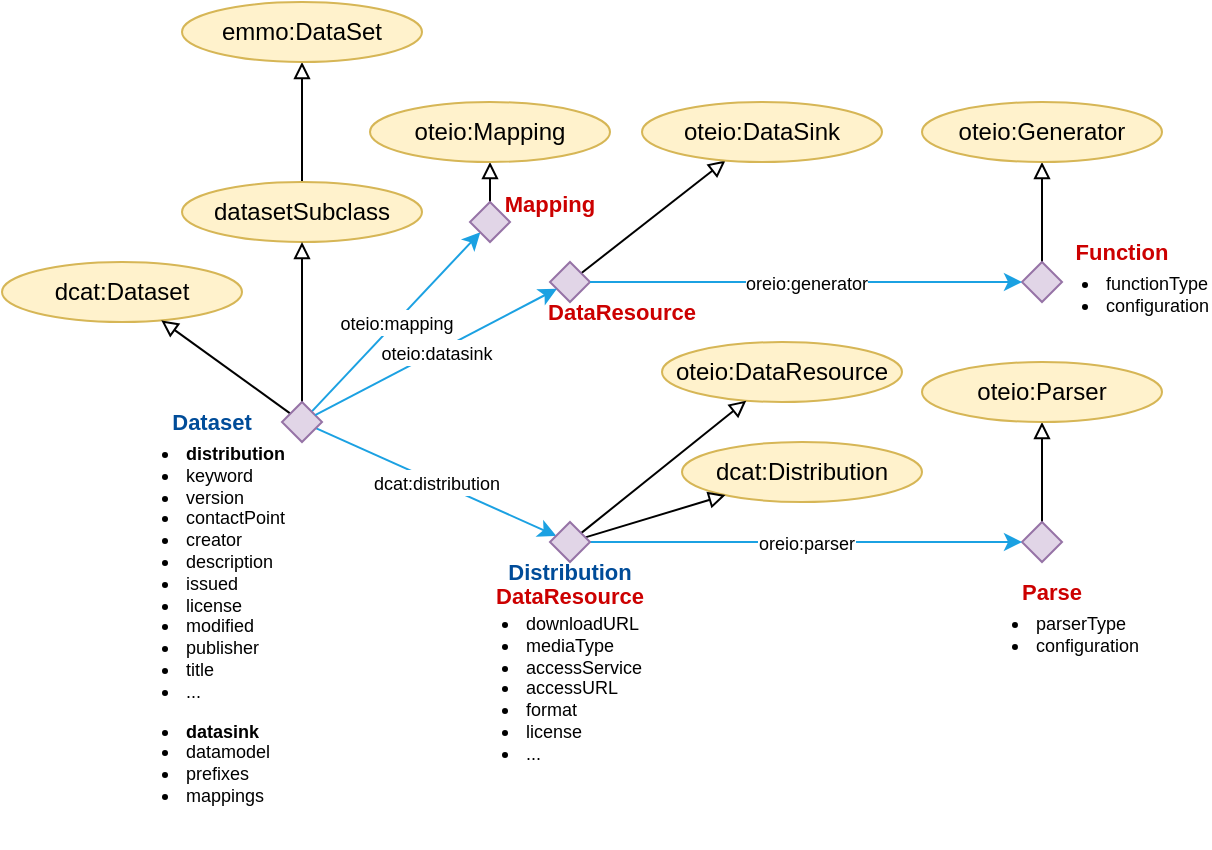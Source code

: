 <mxfile version="20.7.4" type="device" pages="2"><diagram name="Dataset" id="gJNf0sdjPpwPq_run0Vv"><mxGraphModel dx="817" dy="573" grid="1" gridSize="10" guides="1" tooltips="1" connect="1" arrows="1" fold="1" page="1" pageScale="1" pageWidth="827" pageHeight="1169" math="0" shadow="0"><root><mxCell id="0"/><mxCell id="1" parent="0"/><mxCell id="QnYL94ysYP-kv34pIGRl-34" value="&lt;ul&gt;&lt;li&gt;&lt;font style=&quot;font-size: 9px;&quot;&gt;downloadURL&lt;/font&gt;&lt;/li&gt;&lt;li&gt;&lt;font style=&quot;font-size: 9px;&quot;&gt;mediaType&lt;/font&gt;&lt;/li&gt;&lt;li&gt;&lt;font style=&quot;font-size: 9px;&quot;&gt;accessService&lt;/font&gt;&lt;/li&gt;&lt;li&gt;&lt;font style=&quot;font-size: 9px;&quot;&gt;accessURL&lt;/font&gt;&lt;/li&gt;&lt;li&gt;&lt;span style=&quot;background-color: initial;&quot;&gt;format&lt;/span&gt;&lt;br&gt;&lt;/li&gt;&lt;li&gt;&lt;span style=&quot;background-color: initial;&quot;&gt;license&lt;/span&gt;&lt;br&gt;&lt;/li&gt;&lt;li&gt;&lt;font style=&quot;font-size: 9px;&quot;&gt;...&lt;/font&gt;&lt;/li&gt;&lt;/ul&gt;" style="text;html=1;align=left;verticalAlign=top;whiteSpace=wrap;rounded=0;fontFamily=Helvetica;fontSize=9;fontColor=default;labelBackgroundColor=none;" parent="1" vertex="1"><mxGeometry x="340" y="430" width="100" height="100" as="geometry"/></mxCell><mxCell id="QnYL94ysYP-kv34pIGRl-36" value="&lt;ul&gt;&lt;li&gt;&lt;font style=&quot;font-size: 9px;&quot;&gt;parserType&lt;/font&gt;&lt;/li&gt;&lt;li&gt;configuration&lt;/li&gt;&lt;/ul&gt;" style="text;html=1;align=left;verticalAlign=top;whiteSpace=wrap;rounded=0;fontFamily=Helvetica;fontSize=9;fontColor=default;labelBackgroundColor=none;" parent="1" vertex="1"><mxGeometry x="595" y="430" width="105" height="40" as="geometry"/></mxCell><mxCell id="QnYL94ysYP-kv34pIGRl-41" value="&lt;ul&gt;&lt;li&gt;&lt;span style=&quot;background-color: initial;&quot;&gt;&lt;b&gt;distribution&lt;/b&gt;&lt;/span&gt;&lt;/li&gt;&lt;li&gt;&lt;span style=&quot;background-color: initial;&quot;&gt;keyword&lt;/span&gt;&lt;br&gt;&lt;/li&gt;&lt;li&gt;&lt;font style=&quot;font-size: 9px;&quot;&gt;version&lt;/font&gt;&lt;/li&gt;&lt;li&gt;&lt;font style=&quot;font-size: 9px;&quot;&gt;contactPoint&lt;/font&gt;&lt;/li&gt;&lt;li&gt;&lt;span style=&quot;background-color: initial;&quot;&gt;creator&lt;/span&gt;&lt;br&gt;&lt;/li&gt;&lt;li&gt;&lt;font style=&quot;font-size: 9px;&quot;&gt;description&lt;/font&gt;&lt;/li&gt;&lt;li&gt;&lt;span style=&quot;background-color: initial;&quot;&gt;issued&lt;/span&gt;&lt;/li&gt;&lt;li&gt;&lt;span style=&quot;background-color: initial;&quot;&gt;license&lt;/span&gt;&lt;br&gt;&lt;/li&gt;&lt;li&gt;modified&lt;/li&gt;&lt;li&gt;publisher&lt;/li&gt;&lt;li&gt;title&lt;/li&gt;&lt;li&gt;&lt;font style=&quot;font-size: 9px;&quot;&gt;...&lt;/font&gt;&lt;/li&gt;&lt;/ul&gt;&lt;div&gt;&lt;ul&gt;&lt;li style=&quot;border-color: var(--border-color);&quot;&gt;&lt;b style=&quot;border-color: var(--border-color);&quot;&gt;datasink&lt;/b&gt;&lt;/li&gt;&lt;li&gt;&lt;span style=&quot;background-color: initial;&quot;&gt;datamodel&lt;/span&gt;&lt;br&gt;&lt;/li&gt;&lt;li&gt;prefixes&lt;/li&gt;&lt;li style=&quot;border-color: var(--border-color);&quot;&gt;mappings&lt;/li&gt;&lt;/ul&gt;&lt;/div&gt;&lt;div&gt;&lt;br&gt;&lt;/div&gt;" style="text;html=1;align=left;verticalAlign=top;whiteSpace=wrap;rounded=0;fontFamily=Helvetica;fontSize=9;fontColor=default;labelBackgroundColor=none;" parent="1" vertex="1"><mxGeometry x="170" y="345" width="100" height="200" as="geometry"/></mxCell><mxCell id="QnYL94ysYP-kv34pIGRl-40" style="edgeStyle=none;shape=connector;rounded=0;orthogonalLoop=1;jettySize=auto;html=1;strokeColor=default;align=center;verticalAlign=middle;fontFamily=Helvetica;fontSize=11;fontColor=default;labelBackgroundColor=default;endArrow=block;endFill=0;" parent="1" source="QnYL94ysYP-kv34pIGRl-1" target="QnYL94ysYP-kv34pIGRl-39" edge="1"><mxGeometry relative="1" as="geometry"/></mxCell><mxCell id="QnYL94ysYP-kv34pIGRl-1" value="datasetSubclass" style="ellipse;whiteSpace=wrap;html=1;fillColor=#fff2cc;strokeColor=#d6b656;" parent="1" vertex="1"><mxGeometry x="210" y="230" width="120" height="30" as="geometry"/></mxCell><mxCell id="QnYL94ysYP-kv34pIGRl-2" value="dcat:Dataset" style="ellipse;whiteSpace=wrap;html=1;fillColor=#fff2cc;strokeColor=#d6b656;" parent="1" vertex="1"><mxGeometry x="120" y="270" width="120" height="30" as="geometry"/></mxCell><mxCell id="QnYL94ysYP-kv34pIGRl-3" value="dcat:Distribution" style="ellipse;whiteSpace=wrap;html=1;fillColor=#fff2cc;strokeColor=#d6b656;" parent="1" vertex="1"><mxGeometry x="460" y="360" width="120" height="30" as="geometry"/></mxCell><mxCell id="QnYL94ysYP-kv34pIGRl-4" value="oteio:DataResource" style="ellipse;whiteSpace=wrap;html=1;fillColor=#fff2cc;strokeColor=#d6b656;" parent="1" vertex="1"><mxGeometry x="450" y="310" width="120" height="30" as="geometry"/></mxCell><mxCell id="QnYL94ysYP-kv34pIGRl-6" style="rounded=0;orthogonalLoop=1;jettySize=auto;html=1;endArrow=block;endFill=0;" parent="1" source="QnYL94ysYP-kv34pIGRl-5" target="QnYL94ysYP-kv34pIGRl-2" edge="1"><mxGeometry relative="1" as="geometry"/></mxCell><mxCell id="QnYL94ysYP-kv34pIGRl-7" style="edgeStyle=none;shape=connector;rounded=0;orthogonalLoop=1;jettySize=auto;html=1;strokeColor=default;align=center;verticalAlign=middle;fontFamily=Helvetica;fontSize=11;fontColor=default;labelBackgroundColor=default;endArrow=block;endFill=0;" parent="1" source="QnYL94ysYP-kv34pIGRl-5" target="QnYL94ysYP-kv34pIGRl-1" edge="1"><mxGeometry relative="1" as="geometry"/></mxCell><mxCell id="QnYL94ysYP-kv34pIGRl-15" value="&lt;span style=&quot;font-size: 9px;&quot;&gt;dcat:distribution&lt;/span&gt;" style="shape=connector;rounded=0;orthogonalLoop=1;jettySize=auto;html=1;strokeColor=#1BA1E2;align=center;verticalAlign=middle;fontFamily=Helvetica;fontSize=11;fontColor=default;labelBackgroundColor=default;endArrow=classic;endFill=1;" parent="1" source="QnYL94ysYP-kv34pIGRl-5" target="QnYL94ysYP-kv34pIGRl-9" edge="1"><mxGeometry relative="1" as="geometry"/></mxCell><mxCell id="gPEfZDr6zlJ9QRwEb8EJ-4" value="&lt;font style=&quot;font-size: 9px;&quot;&gt;oteio:mapping&lt;/font&gt;" style="edgeStyle=none;rounded=0;orthogonalLoop=1;jettySize=auto;html=1;strokeColor=#1BA1E2;endFill=1;" edge="1" parent="1" source="QnYL94ysYP-kv34pIGRl-5" target="QnYL94ysYP-kv34pIGRl-13"><mxGeometry relative="1" as="geometry"/></mxCell><mxCell id="QnYL94ysYP-kv34pIGRl-5" value="" style="rhombus;whiteSpace=wrap;html=1;fillColor=#e1d5e7;strokeColor=#9673a6;" parent="1" vertex="1"><mxGeometry x="260" y="340" width="20" height="20" as="geometry"/></mxCell><mxCell id="QnYL94ysYP-kv34pIGRl-11" style="edgeStyle=none;shape=connector;rounded=0;orthogonalLoop=1;jettySize=auto;html=1;strokeColor=default;align=center;verticalAlign=middle;fontFamily=Helvetica;fontSize=11;fontColor=default;labelBackgroundColor=default;endArrow=block;endFill=0;" parent="1" source="QnYL94ysYP-kv34pIGRl-8" target="gPEfZDr6zlJ9QRwEb8EJ-2" edge="1"><mxGeometry relative="1" as="geometry"><mxPoint x="590" y="340" as="targetPoint"/></mxGeometry></mxCell><mxCell id="QnYL94ysYP-kv34pIGRl-8" value="" style="rhombus;whiteSpace=wrap;html=1;fillColor=#e1d5e7;strokeColor=#9673a6;" parent="1" vertex="1"><mxGeometry x="630" y="400" width="20" height="20" as="geometry"/></mxCell><mxCell id="QnYL94ysYP-kv34pIGRl-10" style="edgeStyle=none;shape=connector;rounded=0;orthogonalLoop=1;jettySize=auto;html=1;strokeColor=default;align=center;verticalAlign=middle;fontFamily=Helvetica;fontSize=11;fontColor=default;labelBackgroundColor=default;endArrow=block;endFill=0;" parent="1" source="QnYL94ysYP-kv34pIGRl-9" target="QnYL94ysYP-kv34pIGRl-3" edge="1"><mxGeometry relative="1" as="geometry"/></mxCell><mxCell id="QnYL94ysYP-kv34pIGRl-12" style="edgeStyle=none;shape=connector;rounded=0;orthogonalLoop=1;jettySize=auto;html=1;strokeColor=default;align=center;verticalAlign=middle;fontFamily=Helvetica;fontSize=11;fontColor=default;labelBackgroundColor=default;endArrow=block;endFill=0;" parent="1" source="QnYL94ysYP-kv34pIGRl-9" target="QnYL94ysYP-kv34pIGRl-4" edge="1"><mxGeometry relative="1" as="geometry"/></mxCell><mxCell id="QnYL94ysYP-kv34pIGRl-22" value="&lt;font style=&quot;font-size: 9px;&quot;&gt;oreio:parser&lt;/font&gt;" style="shape=connector;rounded=0;orthogonalLoop=1;jettySize=auto;html=1;strokeColor=#1BA1E2;align=center;verticalAlign=middle;fontFamily=Helvetica;fontSize=11;fontColor=default;labelBackgroundColor=default;endArrow=classic;endFill=1;" parent="1" source="QnYL94ysYP-kv34pIGRl-9" target="QnYL94ysYP-kv34pIGRl-8" edge="1"><mxGeometry relative="1" as="geometry"/></mxCell><mxCell id="QnYL94ysYP-kv34pIGRl-9" value="" style="rhombus;whiteSpace=wrap;html=1;fillColor=#e1d5e7;strokeColor=#9673a6;" parent="1" vertex="1"><mxGeometry x="394" y="400" width="20" height="20" as="geometry"/></mxCell><mxCell id="QnYL94ysYP-kv34pIGRl-14" style="edgeStyle=none;shape=connector;rounded=0;orthogonalLoop=1;jettySize=auto;html=1;strokeColor=default;align=center;verticalAlign=middle;fontFamily=Helvetica;fontSize=11;fontColor=default;labelBackgroundColor=default;endArrow=block;endFill=0;" parent="1" source="QnYL94ysYP-kv34pIGRl-13" target="gPEfZDr6zlJ9QRwEb8EJ-3" edge="1"><mxGeometry relative="1" as="geometry"/></mxCell><mxCell id="QnYL94ysYP-kv34pIGRl-13" value="" style="rhombus;whiteSpace=wrap;html=1;fillColor=#e1d5e7;strokeColor=#9673a6;" parent="1" vertex="1"><mxGeometry x="354" y="240" width="20" height="20" as="geometry"/></mxCell><mxCell id="QnYL94ysYP-kv34pIGRl-26" value="&lt;b style=&quot;&quot;&gt;&lt;font color=&quot;#004c99&quot;&gt;Dataset&lt;/font&gt;&lt;/b&gt;" style="text;html=1;align=center;verticalAlign=middle;whiteSpace=wrap;rounded=0;fontFamily=Helvetica;fontSize=11;fontColor=default;labelBackgroundColor=none;" parent="1" vertex="1"><mxGeometry x="200" y="345" width="50" height="10" as="geometry"/></mxCell><mxCell id="QnYL94ysYP-kv34pIGRl-27" value="&lt;b style=&quot;&quot;&gt;&lt;font color=&quot;#004c99&quot;&gt;Distribution&lt;/font&gt;&lt;/b&gt;" style="text;html=1;align=center;verticalAlign=middle;whiteSpace=wrap;rounded=0;fontFamily=Helvetica;fontSize=11;fontColor=default;labelBackgroundColor=none;" parent="1" vertex="1"><mxGeometry x="374" y="420" width="60" height="10" as="geometry"/></mxCell><mxCell id="QnYL94ysYP-kv34pIGRl-28" value="&lt;b&gt;&lt;font color=&quot;#cc0000&quot;&gt;Parse&lt;/font&gt;&lt;/b&gt;" style="text;html=1;align=center;verticalAlign=middle;whiteSpace=wrap;rounded=0;fontFamily=Helvetica;fontSize=11;fontColor=default;labelBackgroundColor=none;" parent="1" vertex="1"><mxGeometry x="615" y="430" width="60" height="10" as="geometry"/></mxCell><mxCell id="QnYL94ysYP-kv34pIGRl-39" value="emmo:DataSet" style="ellipse;whiteSpace=wrap;html=1;fillColor=#fff2cc;strokeColor=#d6b656;" parent="1" vertex="1"><mxGeometry x="210" y="140" width="120" height="30" as="geometry"/></mxCell><mxCell id="gPEfZDr6zlJ9QRwEb8EJ-2" value="oteio:Parser" style="ellipse;whiteSpace=wrap;html=1;fillColor=#fff2cc;strokeColor=#d6b656;" vertex="1" parent="1"><mxGeometry x="580" y="320" width="120" height="30" as="geometry"/></mxCell><mxCell id="gPEfZDr6zlJ9QRwEb8EJ-3" value="oteio:Mapping" style="ellipse;whiteSpace=wrap;html=1;fillColor=#fff2cc;strokeColor=#d6b656;" vertex="1" parent="1"><mxGeometry x="304" y="190" width="120" height="30" as="geometry"/></mxCell><mxCell id="gPEfZDr6zlJ9QRwEb8EJ-8" style="edgeStyle=none;rounded=0;orthogonalLoop=1;jettySize=auto;html=1;fontSize=11;fontColor=default;endArrow=block;endFill=0;" edge="1" parent="1" source="gPEfZDr6zlJ9QRwEb8EJ-5" target="gPEfZDr6zlJ9QRwEb8EJ-7"><mxGeometry relative="1" as="geometry"/></mxCell><mxCell id="gPEfZDr6zlJ9QRwEb8EJ-5" value="" style="rhombus;whiteSpace=wrap;html=1;fillColor=#e1d5e7;strokeColor=#9673a6;" vertex="1" parent="1"><mxGeometry x="394" y="270" width="20" height="20" as="geometry"/></mxCell><mxCell id="gPEfZDr6zlJ9QRwEb8EJ-6" value="&lt;font style=&quot;font-size: 9px;&quot;&gt;oteio:datasink&lt;/font&gt;" style="edgeStyle=none;rounded=0;orthogonalLoop=1;jettySize=auto;html=1;strokeColor=#1BA1E2;endFill=1;" edge="1" parent="1" source="QnYL94ysYP-kv34pIGRl-5" target="gPEfZDr6zlJ9QRwEb8EJ-5"><mxGeometry relative="1" as="geometry"><mxPoint x="285.405" y="355.405" as="sourcePoint"/><mxPoint x="374.595" y="279.595" as="targetPoint"/></mxGeometry></mxCell><mxCell id="gPEfZDr6zlJ9QRwEb8EJ-7" value="oteio:DataSink" style="ellipse;whiteSpace=wrap;html=1;fillColor=#fff2cc;strokeColor=#d6b656;" vertex="1" parent="1"><mxGeometry x="440" y="190" width="120" height="30" as="geometry"/></mxCell><mxCell id="gPEfZDr6zlJ9QRwEb8EJ-9" value="&lt;b&gt;&lt;font color=&quot;#cc0000&quot;&gt;DataResource&lt;/font&gt;&lt;/b&gt;" style="text;html=1;align=center;verticalAlign=middle;whiteSpace=wrap;rounded=0;fontFamily=Helvetica;fontSize=11;fontColor=default;labelBackgroundColor=none;" vertex="1" parent="1"><mxGeometry x="374" y="432" width="60" height="10" as="geometry"/></mxCell><mxCell id="gPEfZDr6zlJ9QRwEb8EJ-10" value="&lt;b&gt;&lt;font color=&quot;#cc0000&quot;&gt;DataResource&lt;/font&gt;&lt;/b&gt;" style="text;html=1;align=center;verticalAlign=middle;whiteSpace=wrap;rounded=0;fontFamily=Helvetica;fontSize=11;fontColor=default;labelBackgroundColor=none;" vertex="1" parent="1"><mxGeometry x="400" y="290" width="60" height="10" as="geometry"/></mxCell><mxCell id="gPEfZDr6zlJ9QRwEb8EJ-11" value="&lt;b&gt;&lt;font color=&quot;#cc0000&quot;&gt;Mapping&lt;/font&gt;&lt;/b&gt;" style="text;html=1;align=center;verticalAlign=middle;whiteSpace=wrap;rounded=0;fontFamily=Helvetica;fontSize=11;fontColor=default;labelBackgroundColor=none;" vertex="1" parent="1"><mxGeometry x="364" y="236" width="60" height="10" as="geometry"/></mxCell><mxCell id="gPEfZDr6zlJ9QRwEb8EJ-18" style="edgeStyle=none;shape=connector;rounded=0;orthogonalLoop=1;jettySize=auto;html=1;strokeColor=default;align=center;verticalAlign=middle;fontFamily=Helvetica;fontSize=11;fontColor=default;labelBackgroundColor=default;endArrow=block;endFill=0;" edge="1" parent="1" source="gPEfZDr6zlJ9QRwEb8EJ-19" target="gPEfZDr6zlJ9QRwEb8EJ-21"><mxGeometry relative="1" as="geometry"><mxPoint x="656" y="210" as="targetPoint"/></mxGeometry></mxCell><mxCell id="gPEfZDr6zlJ9QRwEb8EJ-19" value="" style="rhombus;whiteSpace=wrap;html=1;fillColor=#e1d5e7;strokeColor=#9673a6;" vertex="1" parent="1"><mxGeometry x="630" y="270" width="20" height="20" as="geometry"/></mxCell><mxCell id="gPEfZDr6zlJ9QRwEb8EJ-20" value="&lt;font style=&quot;font-size: 9px;&quot;&gt;oreio:generator&lt;/font&gt;" style="shape=connector;rounded=0;orthogonalLoop=1;jettySize=auto;html=1;strokeColor=#1BA1E2;align=center;verticalAlign=middle;fontFamily=Helvetica;fontSize=11;fontColor=default;labelBackgroundColor=default;endArrow=classic;endFill=1;" edge="1" parent="1" target="gPEfZDr6zlJ9QRwEb8EJ-19" source="gPEfZDr6zlJ9QRwEb8EJ-5"><mxGeometry relative="1" as="geometry"><mxPoint x="480" y="280" as="sourcePoint"/></mxGeometry></mxCell><mxCell id="gPEfZDr6zlJ9QRwEb8EJ-21" value="oteio:Generator" style="ellipse;whiteSpace=wrap;html=1;fillColor=#fff2cc;strokeColor=#d6b656;" vertex="1" parent="1"><mxGeometry x="580" y="190" width="120" height="30" as="geometry"/></mxCell><mxCell id="gPEfZDr6zlJ9QRwEb8EJ-22" value="&lt;ul&gt;&lt;li&gt;functionType&lt;/li&gt;&lt;li&gt;configuration&lt;/li&gt;&lt;/ul&gt;" style="text;html=1;align=left;verticalAlign=top;whiteSpace=wrap;rounded=0;fontFamily=Helvetica;fontSize=9;fontColor=default;labelBackgroundColor=none;" vertex="1" parent="1"><mxGeometry x="630" y="260" width="90" height="50" as="geometry"/></mxCell><mxCell id="gPEfZDr6zlJ9QRwEb8EJ-23" value="&lt;b&gt;&lt;font color=&quot;#cc0000&quot;&gt;Function&lt;/font&gt;&lt;/b&gt;" style="text;html=1;align=center;verticalAlign=middle;whiteSpace=wrap;rounded=0;fontFamily=Helvetica;fontSize=11;fontColor=default;labelBackgroundColor=none;" vertex="1" parent="1"><mxGeometry x="650" y="260" width="60" height="10" as="geometry"/></mxCell></root></mxGraphModel></diagram><diagram id="93-LkIrMlokAyIUzKkbQ" name="Hamburg"><mxGraphModel dx="1430" dy="1002" grid="1" gridSize="10" guides="1" tooltips="1" connect="1" arrows="1" fold="1" page="1" pageScale="1" pageWidth="827" pageHeight="1169" math="0" shadow="0"><root><mxCell id="0"/><mxCell id="1" parent="0"/><mxCell id="WtrflW6bTiEchsh83h_a-1" value="&lt;ul&gt;&lt;li&gt;&lt;font style=&quot;font-size: 9px;&quot;&gt;downloadURL&lt;/font&gt;&lt;/li&gt;&lt;li&gt;&lt;font style=&quot;font-size: 9px;&quot;&gt;mediaType&lt;/font&gt;&lt;/li&gt;&lt;li&gt;&lt;font style=&quot;font-size: 9px;&quot;&gt;accessService&lt;/font&gt;&lt;/li&gt;&lt;li&gt;&lt;font style=&quot;font-size: 9px;&quot;&gt;accessURL&lt;/font&gt;&lt;/li&gt;&lt;li&gt;&lt;span style=&quot;background-color: initial;&quot;&gt;format&lt;/span&gt;&lt;br&gt;&lt;/li&gt;&lt;li&gt;&lt;span style=&quot;background-color: initial;&quot;&gt;license&lt;/span&gt;&lt;br&gt;&lt;/li&gt;&lt;li&gt;&lt;font style=&quot;font-size: 9px;&quot;&gt;...&lt;/font&gt;&lt;/li&gt;&lt;/ul&gt;" style="text;html=1;align=left;verticalAlign=top;whiteSpace=wrap;rounded=0;fontFamily=Helvetica;fontSize=9;fontColor=default;labelBackgroundColor=none;" vertex="1" parent="1"><mxGeometry x="340" y="360" width="100" height="120" as="geometry"/></mxCell><mxCell id="WtrflW6bTiEchsh83h_a-2" value="&lt;ul&gt;&lt;li&gt;&lt;font style=&quot;font-size: 9px;&quot;&gt;datamodel&lt;/font&gt;&lt;/li&gt;&lt;li&gt;parser&lt;/li&gt;&lt;li&gt;options&lt;/li&gt;&lt;/ul&gt;" style="text;html=1;align=left;verticalAlign=top;whiteSpace=wrap;rounded=0;fontFamily=Helvetica;fontSize=9;fontColor=default;labelBackgroundColor=none;" vertex="1" parent="1"><mxGeometry x="510" y="360" width="90" height="50" as="geometry"/></mxCell><mxCell id="WtrflW6bTiEchsh83h_a-3" value="&lt;ul&gt;&lt;li&gt;prefixes&lt;/li&gt;&lt;li&gt;triples&lt;br&gt;&lt;/li&gt;&lt;/ul&gt;" style="text;html=1;align=left;verticalAlign=top;whiteSpace=wrap;rounded=0;fontFamily=Helvetica;fontSize=9;fontColor=default;labelBackgroundColor=none;" vertex="1" parent="1"><mxGeometry x="650" y="360" width="90" height="50" as="geometry"/></mxCell><mxCell id="WtrflW6bTiEchsh83h_a-4" value="&lt;ul&gt;&lt;li&gt;&lt;span style=&quot;background-color: initial;&quot;&gt;keyword&lt;/span&gt;&lt;br&gt;&lt;/li&gt;&lt;li&gt;&lt;font style=&quot;font-size: 9px;&quot;&gt;version&lt;/font&gt;&lt;/li&gt;&lt;li&gt;&lt;font style=&quot;font-size: 9px;&quot;&gt;contactPoint&lt;/font&gt;&lt;/li&gt;&lt;li&gt;&lt;span style=&quot;background-color: initial;&quot;&gt;creator&lt;/span&gt;&lt;br&gt;&lt;/li&gt;&lt;li&gt;&lt;font style=&quot;font-size: 9px;&quot;&gt;description&lt;/font&gt;&lt;/li&gt;&lt;li&gt;&lt;span style=&quot;background-color: initial;&quot;&gt;issued&lt;/span&gt;&lt;/li&gt;&lt;li&gt;&lt;span style=&quot;background-color: initial;&quot;&gt;license&lt;/span&gt;&lt;br&gt;&lt;/li&gt;&lt;li&gt;modified&lt;/li&gt;&lt;li&gt;publisher&lt;/li&gt;&lt;li&gt;title&lt;/li&gt;&lt;li&gt;&lt;font style=&quot;font-size: 9px;&quot;&gt;...&lt;/font&gt;&lt;/li&gt;&lt;/ul&gt;" style="text;html=1;align=left;verticalAlign=top;whiteSpace=wrap;rounded=0;fontFamily=Helvetica;fontSize=9;fontColor=default;labelBackgroundColor=none;" vertex="1" parent="1"><mxGeometry x="220" y="360" width="100" height="140" as="geometry"/></mxCell><mxCell id="WtrflW6bTiEchsh83h_a-5" style="edgeStyle=none;shape=connector;rounded=0;orthogonalLoop=1;jettySize=auto;html=1;strokeColor=default;align=center;verticalAlign=middle;fontFamily=Helvetica;fontSize=11;fontColor=default;labelBackgroundColor=default;endArrow=block;endFill=0;" edge="1" parent="1" source="WtrflW6bTiEchsh83h_a-6" target="WtrflW6bTiEchsh83h_a-29"><mxGeometry relative="1" as="geometry"/></mxCell><mxCell id="WtrflW6bTiEchsh83h_a-6" value="datasetSubclass" style="ellipse;whiteSpace=wrap;html=1;fillColor=#fff2cc;strokeColor=#d6b656;" vertex="1" parent="1"><mxGeometry x="240" y="210" width="120" height="30" as="geometry"/></mxCell><mxCell id="WtrflW6bTiEchsh83h_a-7" value="dcat:Dataset" style="ellipse;whiteSpace=wrap;html=1;fillColor=#fff2cc;strokeColor=#d6b656;" vertex="1" parent="1"><mxGeometry x="160" y="250" width="120" height="30" as="geometry"/></mxCell><mxCell id="WtrflW6bTiEchsh83h_a-8" value="dcat:Distribution" style="ellipse;whiteSpace=wrap;html=1;fillColor=#fff2cc;strokeColor=#d6b656;" vertex="1" parent="1"><mxGeometry x="380" y="220" width="120" height="30" as="geometry"/></mxCell><mxCell id="WtrflW6bTiEchsh83h_a-9" value="oteio:Filter" style="ellipse;whiteSpace=wrap;html=1;fillColor=#fff2cc;strokeColor=#d6b656;" vertex="1" parent="1"><mxGeometry x="520" y="210" width="120" height="30" as="geometry"/></mxCell><mxCell id="WtrflW6bTiEchsh83h_a-10" style="rounded=0;orthogonalLoop=1;jettySize=auto;html=1;endArrow=block;endFill=0;" edge="1" parent="1" source="WtrflW6bTiEchsh83h_a-13" target="WtrflW6bTiEchsh83h_a-7"><mxGeometry relative="1" as="geometry"/></mxCell><mxCell id="WtrflW6bTiEchsh83h_a-11" style="edgeStyle=none;shape=connector;rounded=0;orthogonalLoop=1;jettySize=auto;html=1;strokeColor=default;align=center;verticalAlign=middle;fontFamily=Helvetica;fontSize=11;fontColor=default;labelBackgroundColor=default;endArrow=block;endFill=0;" edge="1" parent="1" source="WtrflW6bTiEchsh83h_a-13" target="WtrflW6bTiEchsh83h_a-6"><mxGeometry relative="1" as="geometry"/></mxCell><mxCell id="WtrflW6bTiEchsh83h_a-12" value="&lt;span style=&quot;font-size: 9px;&quot;&gt;oteio:hasBeginFilter&lt;/span&gt;" style="edgeStyle=orthogonalEdgeStyle;shape=connector;rounded=0;orthogonalLoop=1;jettySize=auto;html=1;strokeColor=#1BA1E2;align=center;verticalAlign=middle;fontFamily=Helvetica;fontSize=11;fontColor=default;labelBackgroundColor=default;endArrow=classic;endFill=1;curved=1;" edge="1" parent="1" source="WtrflW6bTiEchsh83h_a-13" target="WtrflW6bTiEchsh83h_a-19"><mxGeometry relative="1" as="geometry"/></mxCell><mxCell id="WtrflW6bTiEchsh83h_a-13" value="" style="rhombus;whiteSpace=wrap;html=1;fillColor=#e1d5e7;strokeColor=#9673a6;" vertex="1" parent="1"><mxGeometry x="260" y="340" width="20" height="20" as="geometry"/></mxCell><mxCell id="WtrflW6bTiEchsh83h_a-14" style="edgeStyle=none;shape=connector;rounded=0;orthogonalLoop=1;jettySize=auto;html=1;strokeColor=default;align=center;verticalAlign=middle;fontFamily=Helvetica;fontSize=11;fontColor=default;labelBackgroundColor=default;endArrow=block;endFill=0;" edge="1" parent="1" source="WtrflW6bTiEchsh83h_a-15" target="WtrflW6bTiEchsh83h_a-9"><mxGeometry relative="1" as="geometry"/></mxCell><mxCell id="WtrflW6bTiEchsh83h_a-15" value="" style="rhombus;whiteSpace=wrap;html=1;fillColor=#e1d5e7;strokeColor=#9673a6;" vertex="1" parent="1"><mxGeometry x="550" y="340" width="20" height="20" as="geometry"/></mxCell><mxCell id="WtrflW6bTiEchsh83h_a-16" style="edgeStyle=none;shape=connector;rounded=0;orthogonalLoop=1;jettySize=auto;html=1;strokeColor=default;align=center;verticalAlign=middle;fontFamily=Helvetica;fontSize=11;fontColor=default;labelBackgroundColor=default;endArrow=block;endFill=0;" edge="1" parent="1" source="WtrflW6bTiEchsh83h_a-19" target="WtrflW6bTiEchsh83h_a-8"><mxGeometry relative="1" as="geometry"/></mxCell><mxCell id="WtrflW6bTiEchsh83h_a-17" style="edgeStyle=none;shape=connector;rounded=0;orthogonalLoop=1;jettySize=auto;html=1;strokeColor=default;align=center;verticalAlign=middle;fontFamily=Helvetica;fontSize=11;fontColor=default;labelBackgroundColor=default;endArrow=block;endFill=0;" edge="1" parent="1" source="WtrflW6bTiEchsh83h_a-19" target="WtrflW6bTiEchsh83h_a-9"><mxGeometry relative="1" as="geometry"/></mxCell><mxCell id="WtrflW6bTiEchsh83h_a-18" value="&lt;font style=&quot;font-size: 9px;&quot;&gt;oreio:hasNextFilter&lt;/font&gt;" style="edgeStyle=orthogonalEdgeStyle;shape=connector;rounded=0;orthogonalLoop=1;jettySize=auto;html=1;strokeColor=#1BA1E2;align=center;verticalAlign=middle;fontFamily=Helvetica;fontSize=11;fontColor=default;labelBackgroundColor=default;endArrow=classic;endFill=1;curved=1;" edge="1" parent="1" source="WtrflW6bTiEchsh83h_a-19" target="WtrflW6bTiEchsh83h_a-15"><mxGeometry relative="1" as="geometry"/></mxCell><mxCell id="WtrflW6bTiEchsh83h_a-19" value="" style="rhombus;whiteSpace=wrap;html=1;fillColor=#e1d5e7;strokeColor=#9673a6;" vertex="1" parent="1"><mxGeometry x="394" y="340" width="20" height="20" as="geometry"/></mxCell><mxCell id="WtrflW6bTiEchsh83h_a-20" style="edgeStyle=none;shape=connector;rounded=0;orthogonalLoop=1;jettySize=auto;html=1;strokeColor=default;align=center;verticalAlign=middle;fontFamily=Helvetica;fontSize=11;fontColor=default;labelBackgroundColor=default;endArrow=block;endFill=0;" edge="1" parent="1" source="WtrflW6bTiEchsh83h_a-21" target="WtrflW6bTiEchsh83h_a-9"><mxGeometry relative="1" as="geometry"/></mxCell><mxCell id="WtrflW6bTiEchsh83h_a-21" value="" style="rhombus;whiteSpace=wrap;html=1;fillColor=#e1d5e7;strokeColor=#9673a6;" vertex="1" parent="1"><mxGeometry x="690" y="340" width="20" height="20" as="geometry"/></mxCell><mxCell id="WtrflW6bTiEchsh83h_a-22" style="edgeStyle=orthogonalEdgeStyle;shape=connector;curved=1;rounded=0;orthogonalLoop=1;jettySize=auto;html=1;strokeColor=#1BA1E2;align=center;verticalAlign=middle;fontFamily=Helvetica;fontSize=11;fontColor=default;labelBackgroundColor=default;endArrow=classic;endFill=1;" edge="1" parent="1" source="WtrflW6bTiEchsh83h_a-15" target="WtrflW6bTiEchsh83h_a-21"><mxGeometry relative="1" as="geometry"/></mxCell><mxCell id="WtrflW6bTiEchsh83h_a-23" value="&lt;span style=&quot;font-size: 9px;&quot;&gt;oreio:hasNextFilter&lt;/span&gt;" style="edgeLabel;html=1;align=center;verticalAlign=middle;resizable=0;points=[];fontFamily=Helvetica;fontSize=11;fontColor=default;labelBackgroundColor=default;" vertex="1" connectable="0" parent="WtrflW6bTiEchsh83h_a-22"><mxGeometry x="-0.09" relative="1" as="geometry"><mxPoint as="offset"/></mxGeometry></mxCell><mxCell id="WtrflW6bTiEchsh83h_a-24" value="&lt;b style=&quot;&quot;&gt;&lt;font color=&quot;#004c99&quot;&gt;Dataset&lt;/font&gt;&lt;/b&gt;" style="text;html=1;align=center;verticalAlign=middle;whiteSpace=wrap;rounded=0;fontFamily=Helvetica;fontSize=11;fontColor=default;labelBackgroundColor=none;" vertex="1" parent="1"><mxGeometry x="245" y="360" width="50" height="10" as="geometry"/></mxCell><mxCell id="WtrflW6bTiEchsh83h_a-25" value="&lt;b&gt;&lt;font color=&quot;#cc0000&quot;&gt;DataResource&lt;/font&gt;&lt;/b&gt;" style="text;html=1;align=center;verticalAlign=middle;whiteSpace=wrap;rounded=0;fontFamily=Helvetica;fontSize=11;fontColor=default;labelBackgroundColor=none;" vertex="1" parent="1"><mxGeometry x="374" y="360" width="60" height="10" as="geometry"/></mxCell><mxCell id="WtrflW6bTiEchsh83h_a-26" value="&lt;b&gt;&lt;font color=&quot;#cc0000&quot;&gt;Parse&lt;/font&gt;&lt;/b&gt;" style="text;html=1;align=center;verticalAlign=middle;whiteSpace=wrap;rounded=0;fontFamily=Helvetica;fontSize=11;fontColor=default;labelBackgroundColor=none;" vertex="1" parent="1"><mxGeometry x="530" y="360" width="60" height="10" as="geometry"/></mxCell><mxCell id="WtrflW6bTiEchsh83h_a-27" value="&lt;b&gt;&lt;font color=&quot;#cc0000&quot;&gt;Mapping&lt;/font&gt;&lt;/b&gt;" style="text;html=1;align=center;verticalAlign=middle;whiteSpace=wrap;rounded=0;fontFamily=Helvetica;fontSize=11;fontColor=default;labelBackgroundColor=none;" vertex="1" parent="1"><mxGeometry x="670" y="360" width="60" height="10" as="geometry"/></mxCell><mxCell id="WtrflW6bTiEchsh83h_a-28" value="&lt;span style=&quot;font-size: 9px;&quot;&gt;dcat:distribution&lt;/span&gt;" style="edgeStyle=none;shape=connector;rounded=0;orthogonalLoop=1;jettySize=auto;html=1;strokeColor=#004C99;align=center;verticalAlign=middle;fontFamily=Helvetica;fontSize=11;fontColor=default;labelBackgroundColor=default;endArrow=classic;endFill=1;curved=1;entryX=0.5;entryY=0;entryDx=0;entryDy=0;exitX=0.5;exitY=0;exitDx=0;exitDy=0;" edge="1" parent="1" source="WtrflW6bTiEchsh83h_a-13" target="WtrflW6bTiEchsh83h_a-19"><mxGeometry relative="1" as="geometry"><mxPoint x="270" y="310" as="sourcePoint"/><mxPoint x="404" y="310" as="targetPoint"/><Array as="points"><mxPoint x="270" y="330"/><mxPoint x="340" y="320"/><mxPoint x="404" y="330"/></Array></mxGeometry></mxCell><mxCell id="WtrflW6bTiEchsh83h_a-29" value="emmo:DataSet" style="ellipse;whiteSpace=wrap;html=1;fillColor=#fff2cc;strokeColor=#d6b656;" vertex="1" parent="1"><mxGeometry x="254" y="150" width="120" height="30" as="geometry"/></mxCell></root></mxGraphModel></diagram></mxfile>
